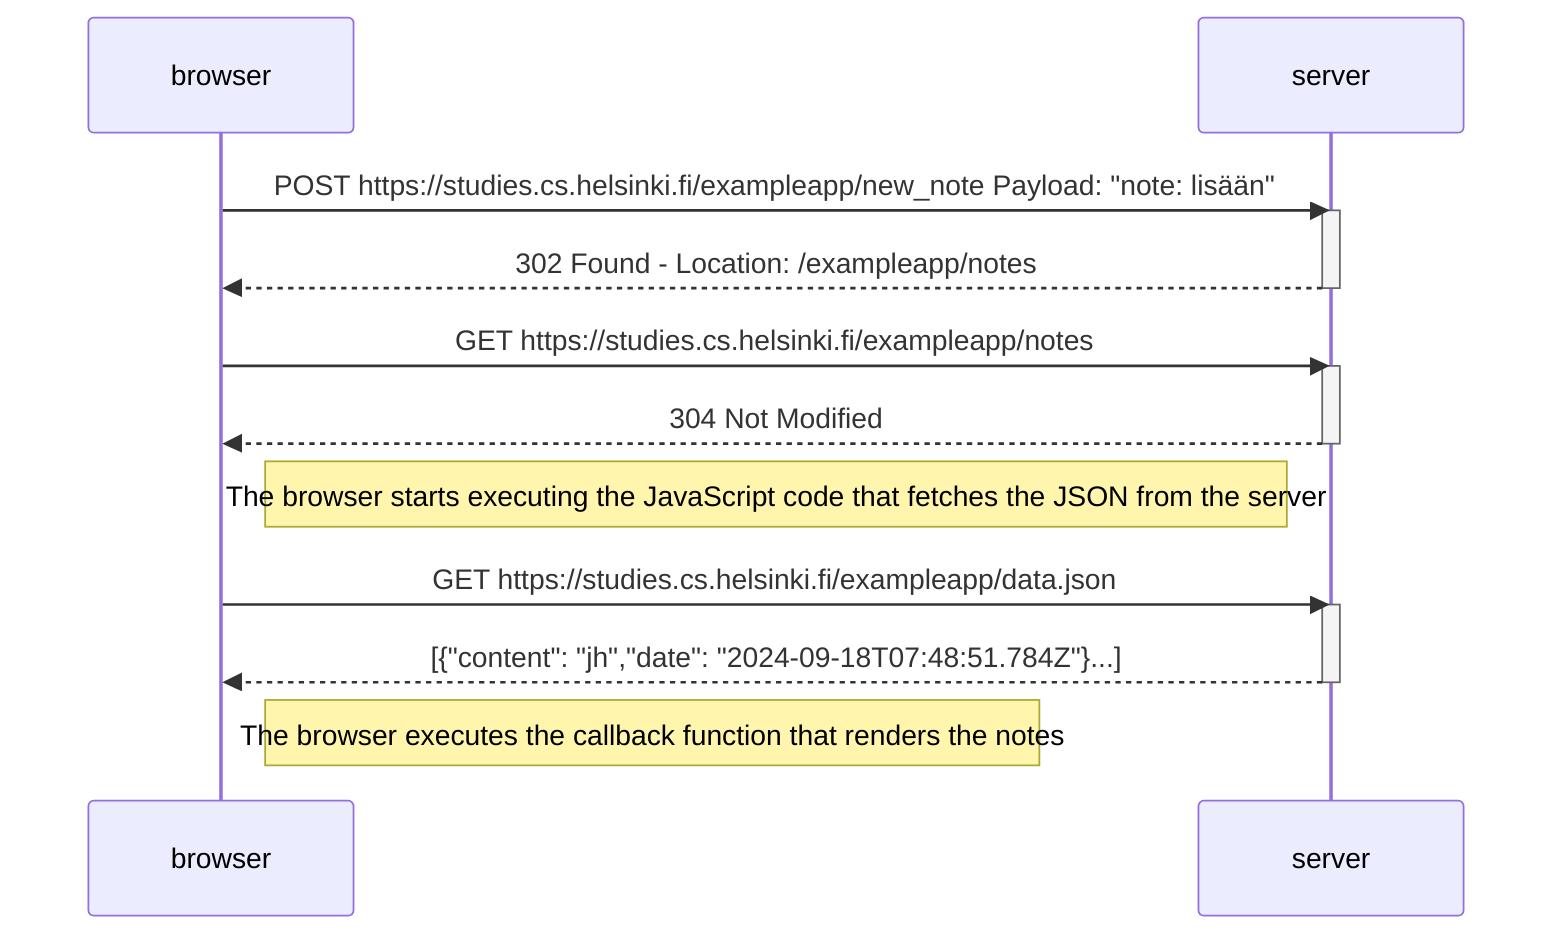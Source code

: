 sequenceDiagram
    participant browser
    participant server
    
    browser->>server: POST https://studies.cs.helsinki.fi/exampleapp/new_note Payload: "note: lisään"
    activate server
    server-->>browser: 302 Found - Location: /exampleapp/notes
    deactivate server
    
    browser->>server: GET https://studies.cs.helsinki.fi/exampleapp/notes
    activate server
    server-->>browser: 304 Not Modified
    deactivate server

    Note right of browser: The browser starts executing the JavaScript code that fetches the JSON from the server
    
    browser->>server: GET https://studies.cs.helsinki.fi/exampleapp/data.json
    activate server
    server-->>browser: [{"content": "jh","date": "2024-09-18T07:48:51.784Z"}...]
    deactivate server    
    Note right of browser: The browser executes the callback function that renders the notes
